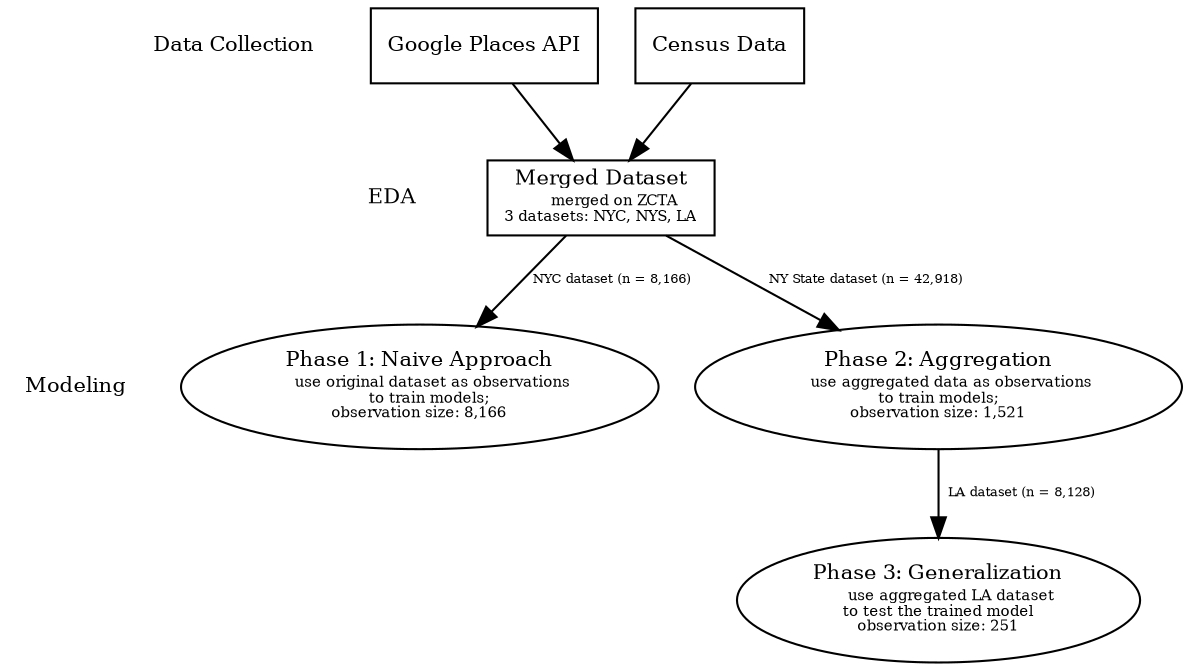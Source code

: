 # Reference https://graphviz.gitlab.io/_pages/pdf/dotguide.pdf

digraph g {
    #splines=ortho;
    node [fontsize=10];
    dpi = 300;   
    data_collection_label [label="Data Collection", shape=plaintext]
    eda_label [label="EDA", shape=plaintext]
    modeling_label [label="Modeling", shape=plaintext]

    google_places_api,
    census_data,
    merged_dataset
    [shape=rectangle, fontsize=10, FIXEDSIZE=True];
    
    phase_1,
    phase_2,
    phase_3
    [shape=oval, fontsize=10, FIXEDSIZE=True];

    {rank=same; data_collection_label, google_places_api, census_data};

    google_places_api [label="Google Places API"];
    census_data [label="Census Data"];

    {rank=same; eda_label, merged_dataset};

    merged_dataset [label=<Merged Dataset<BR/>
    <FONT POINT-SIZE="7">merged on ZCTA<BR/>3 datasets: NYC, NYS, LA</FONT>>]; 

    {rank=same; modeling_label, phase_1, phase_1};
    phase_1 [label=<Phase 1: Naive Approach<BR/>
    <FONT POINT-SIZE="7">use original dataset as observations<BR/>
    to train models;<BR/>observation size: 8,166</FONT>>];
    phase_2 [label=<Phase 2: Aggregation<BR/>
    <FONT POINT-SIZE="7">use aggregated data as observations<BR/>to train models;<BR/>observation size: 1,521</FONT>>];
    phase_3 [label=<Phase 3: Generalization<BR/>
    <FONT POINT-SIZE="7">use aggregated LA dataset<BR/>to test the trained model<BR/>observation size: 251</FONT>>];
    
    google_places_api -> merged_dataset; 
    census_data -> merged_dataset;
    merged_dataset -> phase_1[label = " NYC dataset (n = 8,166)", fontsize=6];
    merged_dataset -> phase_2[label = "  NY State dataset (n = 42,918)", fontsize=6];
    phase_2 -> phase_3[label = "  LA dataset (n = 8,128)", fontsize=6];




    
     
}